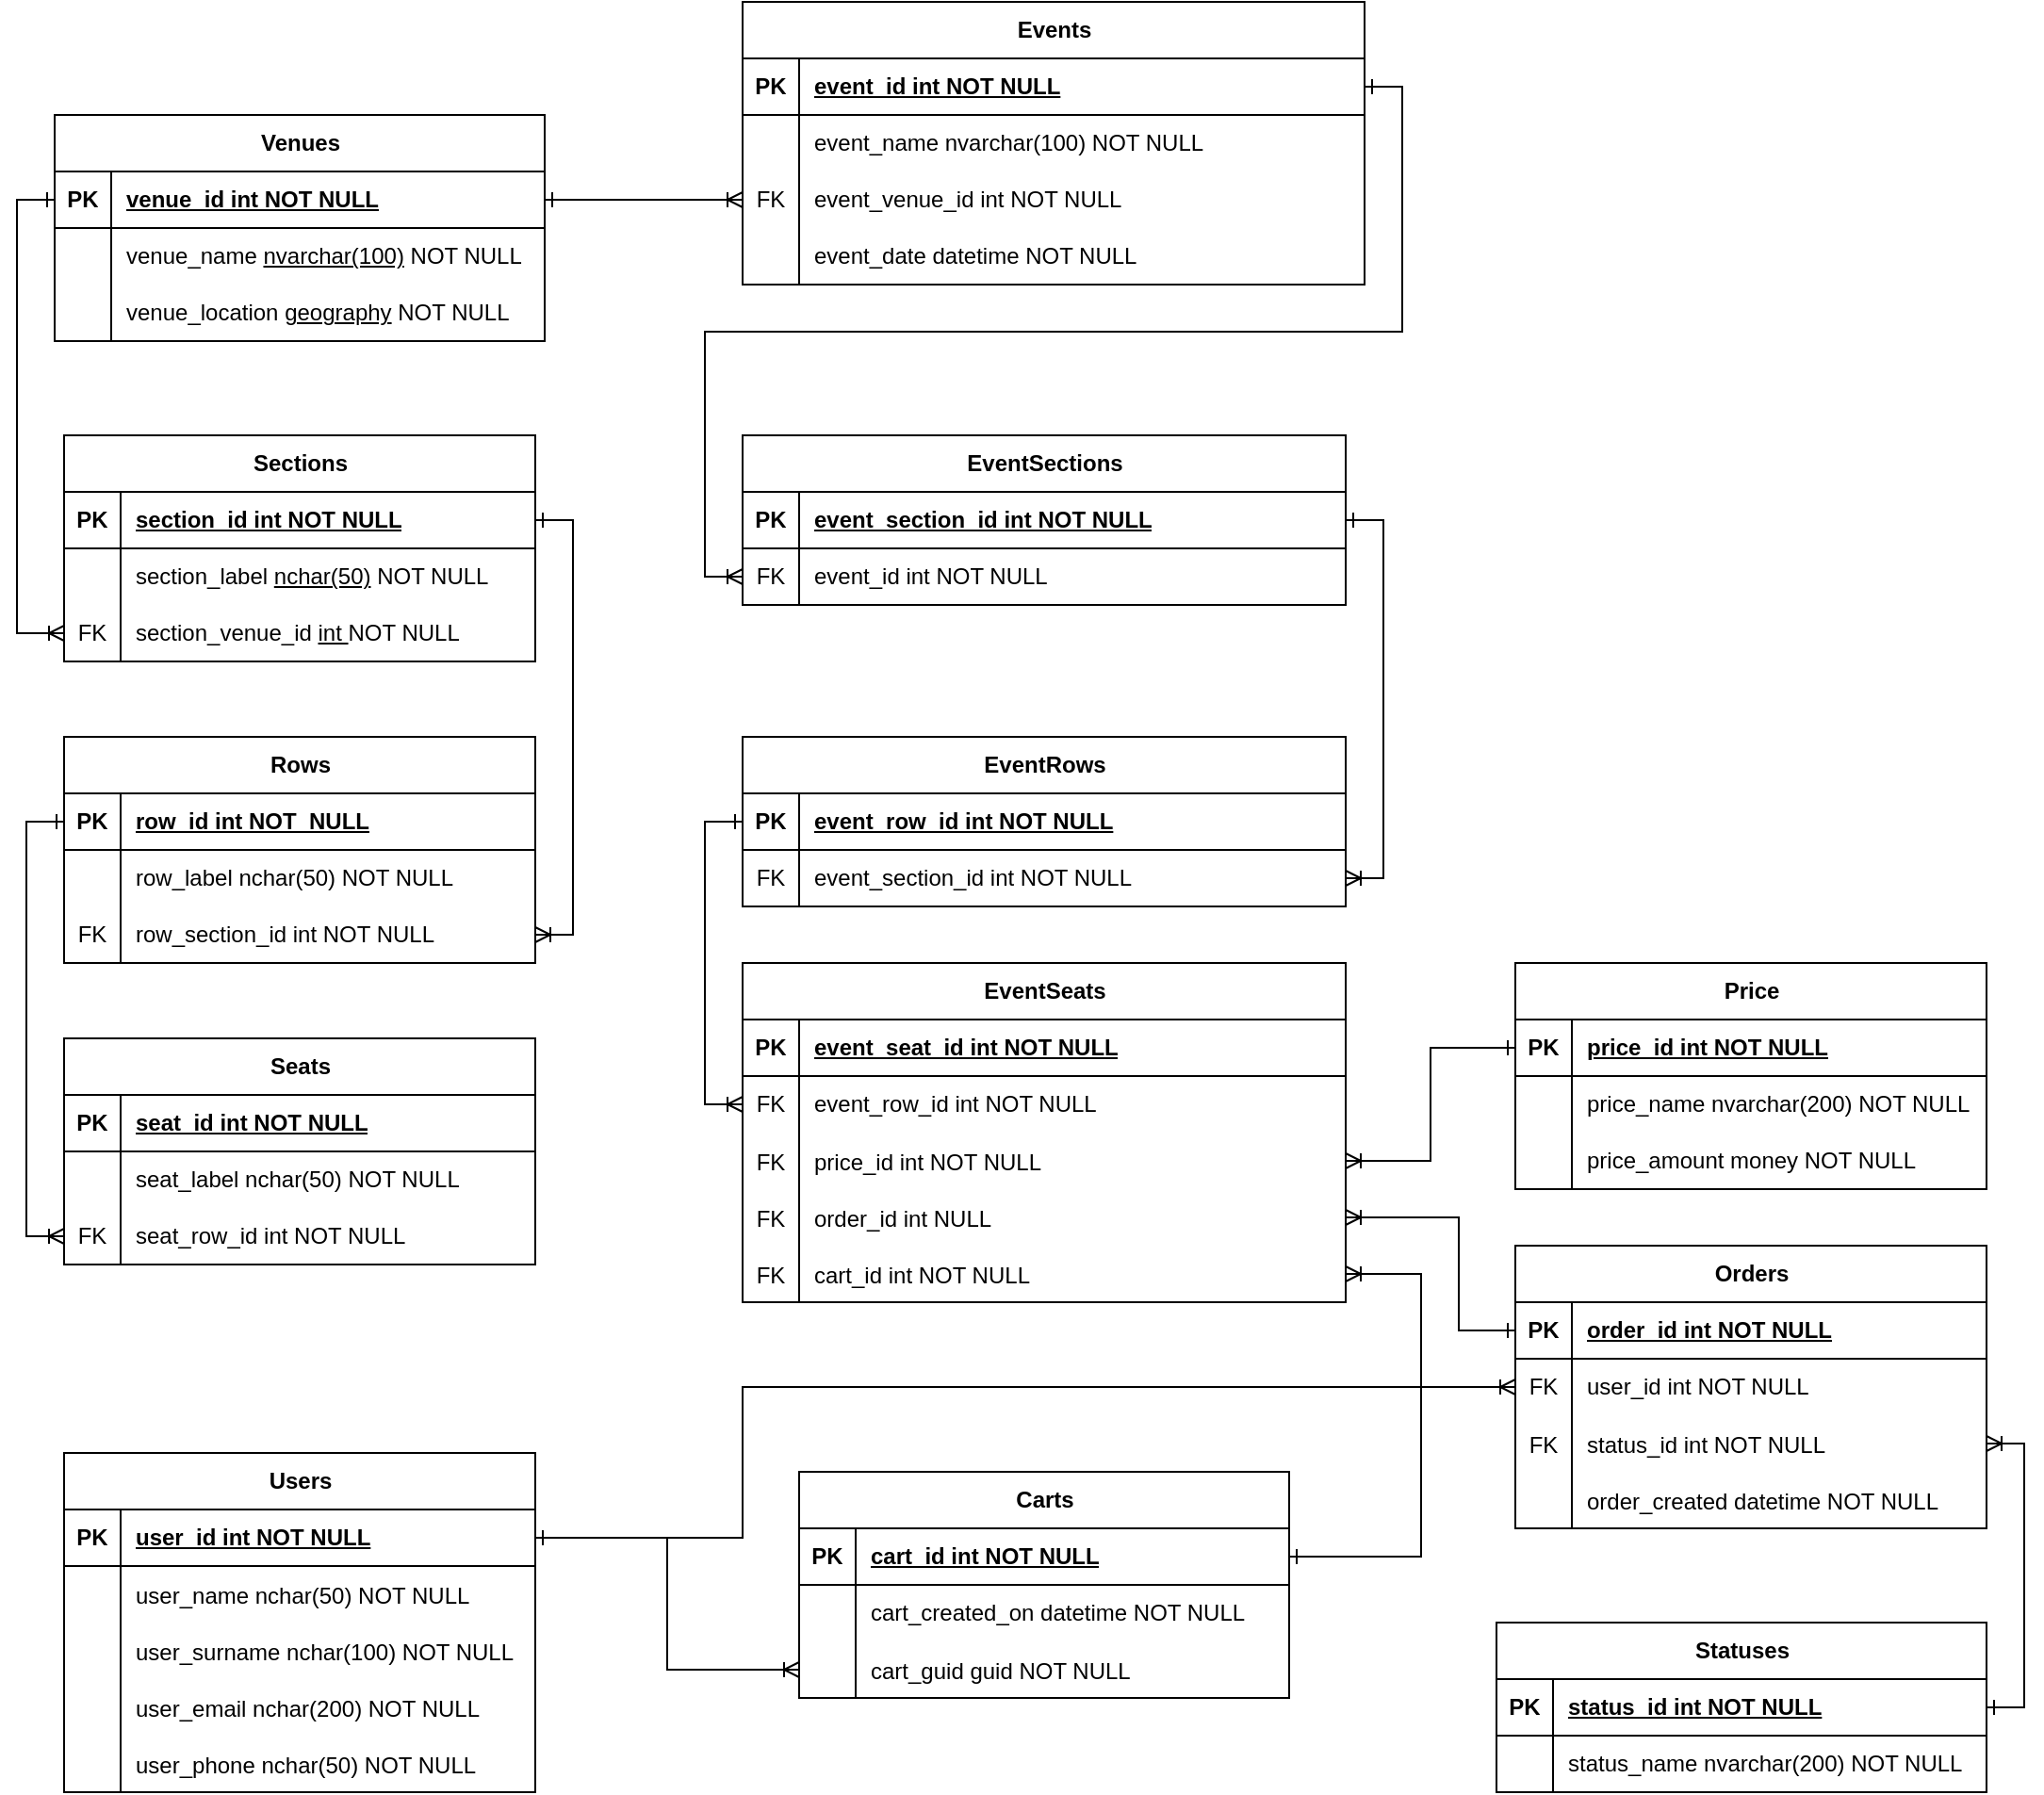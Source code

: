 <mxfile version="22.1.18" type="device">
  <diagram id="R2lEEEUBdFMjLlhIrx00" name="Page-1">
    <mxGraphModel dx="1426" dy="951" grid="1" gridSize="10" guides="1" tooltips="1" connect="1" arrows="1" fold="1" page="1" pageScale="1" pageWidth="850" pageHeight="1100" math="0" shadow="0" extFonts="Permanent Marker^https://fonts.googleapis.com/css?family=Permanent+Marker">
      <root>
        <mxCell id="0" />
        <mxCell id="1" parent="0" />
        <mxCell id="5XRBdignGdbkvOaYxB2h-25" value="Venues" style="shape=table;startSize=30;container=1;collapsible=1;childLayout=tableLayout;fixedRows=1;rowLines=0;fontStyle=1;align=center;resizeLast=1;html=1;" parent="1" vertex="1">
          <mxGeometry x="75" y="70" width="260" height="120" as="geometry" />
        </mxCell>
        <mxCell id="5XRBdignGdbkvOaYxB2h-26" value="" style="shape=tableRow;horizontal=0;startSize=0;swimlaneHead=0;swimlaneBody=0;fillColor=none;collapsible=0;dropTarget=0;points=[[0,0.5],[1,0.5]];portConstraint=eastwest;top=0;left=0;right=0;bottom=1;" parent="5XRBdignGdbkvOaYxB2h-25" vertex="1">
          <mxGeometry y="30" width="260" height="30" as="geometry" />
        </mxCell>
        <mxCell id="5XRBdignGdbkvOaYxB2h-27" value="PK" style="shape=partialRectangle;connectable=0;fillColor=none;top=0;left=0;bottom=0;right=0;fontStyle=1;overflow=hidden;whiteSpace=wrap;html=1;" parent="5XRBdignGdbkvOaYxB2h-26" vertex="1">
          <mxGeometry width="30" height="30" as="geometry">
            <mxRectangle width="30" height="30" as="alternateBounds" />
          </mxGeometry>
        </mxCell>
        <mxCell id="5XRBdignGdbkvOaYxB2h-28" value="venue_id int NOT NULL" style="shape=partialRectangle;connectable=0;fillColor=none;top=0;left=0;bottom=0;right=0;align=left;spacingLeft=6;fontStyle=5;overflow=hidden;whiteSpace=wrap;html=1;" parent="5XRBdignGdbkvOaYxB2h-26" vertex="1">
          <mxGeometry x="30" width="230" height="30" as="geometry">
            <mxRectangle width="230" height="30" as="alternateBounds" />
          </mxGeometry>
        </mxCell>
        <mxCell id="5XRBdignGdbkvOaYxB2h-29" value="" style="shape=tableRow;horizontal=0;startSize=0;swimlaneHead=0;swimlaneBody=0;fillColor=none;collapsible=0;dropTarget=0;points=[[0,0.5],[1,0.5]];portConstraint=eastwest;top=0;left=0;right=0;bottom=0;" parent="5XRBdignGdbkvOaYxB2h-25" vertex="1">
          <mxGeometry y="60" width="260" height="30" as="geometry" />
        </mxCell>
        <mxCell id="5XRBdignGdbkvOaYxB2h-30" value="" style="shape=partialRectangle;connectable=0;fillColor=none;top=0;left=0;bottom=0;right=0;editable=1;overflow=hidden;whiteSpace=wrap;html=1;" parent="5XRBdignGdbkvOaYxB2h-29" vertex="1">
          <mxGeometry width="30" height="30" as="geometry">
            <mxRectangle width="30" height="30" as="alternateBounds" />
          </mxGeometry>
        </mxCell>
        <mxCell id="5XRBdignGdbkvOaYxB2h-31" value="venue_name &lt;u&gt;nvarchar(100)&lt;/u&gt; NOT NULL" style="shape=partialRectangle;connectable=0;fillColor=none;top=0;left=0;bottom=0;right=0;align=left;spacingLeft=6;overflow=hidden;whiteSpace=wrap;html=1;" parent="5XRBdignGdbkvOaYxB2h-29" vertex="1">
          <mxGeometry x="30" width="230" height="30" as="geometry">
            <mxRectangle width="230" height="30" as="alternateBounds" />
          </mxGeometry>
        </mxCell>
        <mxCell id="5XRBdignGdbkvOaYxB2h-32" value="" style="shape=tableRow;horizontal=0;startSize=0;swimlaneHead=0;swimlaneBody=0;fillColor=none;collapsible=0;dropTarget=0;points=[[0,0.5],[1,0.5]];portConstraint=eastwest;top=0;left=0;right=0;bottom=0;" parent="5XRBdignGdbkvOaYxB2h-25" vertex="1">
          <mxGeometry y="90" width="260" height="30" as="geometry" />
        </mxCell>
        <mxCell id="5XRBdignGdbkvOaYxB2h-33" value="" style="shape=partialRectangle;connectable=0;fillColor=none;top=0;left=0;bottom=0;right=0;editable=1;overflow=hidden;whiteSpace=wrap;html=1;" parent="5XRBdignGdbkvOaYxB2h-32" vertex="1">
          <mxGeometry width="30" height="30" as="geometry">
            <mxRectangle width="30" height="30" as="alternateBounds" />
          </mxGeometry>
        </mxCell>
        <mxCell id="5XRBdignGdbkvOaYxB2h-34" value="venue_location &lt;u&gt;geography&lt;/u&gt; NOT NULL" style="shape=partialRectangle;connectable=0;fillColor=none;top=0;left=0;bottom=0;right=0;align=left;spacingLeft=6;overflow=hidden;whiteSpace=wrap;html=1;" parent="5XRBdignGdbkvOaYxB2h-32" vertex="1">
          <mxGeometry x="30" width="230" height="30" as="geometry">
            <mxRectangle width="230" height="30" as="alternateBounds" />
          </mxGeometry>
        </mxCell>
        <mxCell id="5XRBdignGdbkvOaYxB2h-38" value="Events" style="shape=table;startSize=30;container=1;collapsible=1;childLayout=tableLayout;fixedRows=1;rowLines=0;fontStyle=1;align=center;resizeLast=1;html=1;" parent="1" vertex="1">
          <mxGeometry x="440" y="10" width="330" height="150" as="geometry" />
        </mxCell>
        <mxCell id="5XRBdignGdbkvOaYxB2h-39" value="" style="shape=tableRow;horizontal=0;startSize=0;swimlaneHead=0;swimlaneBody=0;fillColor=none;collapsible=0;dropTarget=0;points=[[0,0.5],[1,0.5]];portConstraint=eastwest;top=0;left=0;right=0;bottom=1;" parent="5XRBdignGdbkvOaYxB2h-38" vertex="1">
          <mxGeometry y="30" width="330" height="30" as="geometry" />
        </mxCell>
        <mxCell id="5XRBdignGdbkvOaYxB2h-40" value="PK" style="shape=partialRectangle;connectable=0;fillColor=none;top=0;left=0;bottom=0;right=0;fontStyle=1;overflow=hidden;whiteSpace=wrap;html=1;" parent="5XRBdignGdbkvOaYxB2h-39" vertex="1">
          <mxGeometry width="30" height="30" as="geometry">
            <mxRectangle width="30" height="30" as="alternateBounds" />
          </mxGeometry>
        </mxCell>
        <mxCell id="5XRBdignGdbkvOaYxB2h-41" value="event_id int NOT NULL" style="shape=partialRectangle;connectable=0;fillColor=none;top=0;left=0;bottom=0;right=0;align=left;spacingLeft=6;fontStyle=5;overflow=hidden;whiteSpace=wrap;html=1;" parent="5XRBdignGdbkvOaYxB2h-39" vertex="1">
          <mxGeometry x="30" width="300" height="30" as="geometry">
            <mxRectangle width="300" height="30" as="alternateBounds" />
          </mxGeometry>
        </mxCell>
        <mxCell id="5XRBdignGdbkvOaYxB2h-42" value="" style="shape=tableRow;horizontal=0;startSize=0;swimlaneHead=0;swimlaneBody=0;fillColor=none;collapsible=0;dropTarget=0;points=[[0,0.5],[1,0.5]];portConstraint=eastwest;top=0;left=0;right=0;bottom=0;" parent="5XRBdignGdbkvOaYxB2h-38" vertex="1">
          <mxGeometry y="60" width="330" height="30" as="geometry" />
        </mxCell>
        <mxCell id="5XRBdignGdbkvOaYxB2h-43" value="" style="shape=partialRectangle;connectable=0;fillColor=none;top=0;left=0;bottom=0;right=0;editable=1;overflow=hidden;whiteSpace=wrap;html=1;" parent="5XRBdignGdbkvOaYxB2h-42" vertex="1">
          <mxGeometry width="30" height="30" as="geometry">
            <mxRectangle width="30" height="30" as="alternateBounds" />
          </mxGeometry>
        </mxCell>
        <mxCell id="5XRBdignGdbkvOaYxB2h-44" value="event_name nvarchar(100) NOT NULL" style="shape=partialRectangle;connectable=0;fillColor=none;top=0;left=0;bottom=0;right=0;align=left;spacingLeft=6;overflow=hidden;whiteSpace=wrap;html=1;" parent="5XRBdignGdbkvOaYxB2h-42" vertex="1">
          <mxGeometry x="30" width="300" height="30" as="geometry">
            <mxRectangle width="300" height="30" as="alternateBounds" />
          </mxGeometry>
        </mxCell>
        <mxCell id="5XRBdignGdbkvOaYxB2h-45" value="" style="shape=tableRow;horizontal=0;startSize=0;swimlaneHead=0;swimlaneBody=0;fillColor=none;collapsible=0;dropTarget=0;points=[[0,0.5],[1,0.5]];portConstraint=eastwest;top=0;left=0;right=0;bottom=0;" parent="5XRBdignGdbkvOaYxB2h-38" vertex="1">
          <mxGeometry y="90" width="330" height="30" as="geometry" />
        </mxCell>
        <mxCell id="5XRBdignGdbkvOaYxB2h-46" value="FK" style="shape=partialRectangle;connectable=0;fillColor=none;top=0;left=0;bottom=0;right=0;editable=1;overflow=hidden;whiteSpace=wrap;html=1;" parent="5XRBdignGdbkvOaYxB2h-45" vertex="1">
          <mxGeometry width="30" height="30" as="geometry">
            <mxRectangle width="30" height="30" as="alternateBounds" />
          </mxGeometry>
        </mxCell>
        <mxCell id="5XRBdignGdbkvOaYxB2h-47" value="event_venue_id int NOT NULL" style="shape=partialRectangle;connectable=0;fillColor=none;top=0;left=0;bottom=0;right=0;align=left;spacingLeft=6;overflow=hidden;whiteSpace=wrap;html=1;" parent="5XRBdignGdbkvOaYxB2h-45" vertex="1">
          <mxGeometry x="30" width="300" height="30" as="geometry">
            <mxRectangle width="300" height="30" as="alternateBounds" />
          </mxGeometry>
        </mxCell>
        <mxCell id="5XRBdignGdbkvOaYxB2h-48" value="" style="shape=tableRow;horizontal=0;startSize=0;swimlaneHead=0;swimlaneBody=0;fillColor=none;collapsible=0;dropTarget=0;points=[[0,0.5],[1,0.5]];portConstraint=eastwest;top=0;left=0;right=0;bottom=0;" parent="5XRBdignGdbkvOaYxB2h-38" vertex="1">
          <mxGeometry y="120" width="330" height="30" as="geometry" />
        </mxCell>
        <mxCell id="5XRBdignGdbkvOaYxB2h-49" value="" style="shape=partialRectangle;connectable=0;fillColor=none;top=0;left=0;bottom=0;right=0;editable=1;overflow=hidden;whiteSpace=wrap;html=1;" parent="5XRBdignGdbkvOaYxB2h-48" vertex="1">
          <mxGeometry width="30" height="30" as="geometry">
            <mxRectangle width="30" height="30" as="alternateBounds" />
          </mxGeometry>
        </mxCell>
        <mxCell id="5XRBdignGdbkvOaYxB2h-50" value="event_date datetime NOT NULL" style="shape=partialRectangle;connectable=0;fillColor=none;top=0;left=0;bottom=0;right=0;align=left;spacingLeft=6;overflow=hidden;whiteSpace=wrap;html=1;" parent="5XRBdignGdbkvOaYxB2h-48" vertex="1">
          <mxGeometry x="30" width="300" height="30" as="geometry">
            <mxRectangle width="300" height="30" as="alternateBounds" />
          </mxGeometry>
        </mxCell>
        <mxCell id="5XRBdignGdbkvOaYxB2h-51" style="edgeStyle=orthogonalEdgeStyle;rounded=0;orthogonalLoop=1;jettySize=auto;html=1;exitX=0;exitY=0.5;exitDx=0;exitDy=0;endArrow=ERone;endFill=0;startArrow=ERoneToMany;startFill=0;" parent="1" source="5XRBdignGdbkvOaYxB2h-45" target="5XRBdignGdbkvOaYxB2h-26" edge="1">
          <mxGeometry relative="1" as="geometry" />
        </mxCell>
        <mxCell id="5XRBdignGdbkvOaYxB2h-52" value="Sections" style="shape=table;startSize=30;container=1;collapsible=1;childLayout=tableLayout;fixedRows=1;rowLines=0;fontStyle=1;align=center;resizeLast=1;html=1;" parent="1" vertex="1">
          <mxGeometry x="80" y="240" width="250" height="120" as="geometry" />
        </mxCell>
        <mxCell id="5XRBdignGdbkvOaYxB2h-53" value="" style="shape=tableRow;horizontal=0;startSize=0;swimlaneHead=0;swimlaneBody=0;fillColor=none;collapsible=0;dropTarget=0;points=[[0,0.5],[1,0.5]];portConstraint=eastwest;top=0;left=0;right=0;bottom=1;" parent="5XRBdignGdbkvOaYxB2h-52" vertex="1">
          <mxGeometry y="30" width="250" height="30" as="geometry" />
        </mxCell>
        <mxCell id="5XRBdignGdbkvOaYxB2h-54" value="PK" style="shape=partialRectangle;connectable=0;fillColor=none;top=0;left=0;bottom=0;right=0;fontStyle=1;overflow=hidden;whiteSpace=wrap;html=1;" parent="5XRBdignGdbkvOaYxB2h-53" vertex="1">
          <mxGeometry width="30" height="30" as="geometry">
            <mxRectangle width="30" height="30" as="alternateBounds" />
          </mxGeometry>
        </mxCell>
        <mxCell id="5XRBdignGdbkvOaYxB2h-55" value="section_id int NOT NULL" style="shape=partialRectangle;connectable=0;fillColor=none;top=0;left=0;bottom=0;right=0;align=left;spacingLeft=6;fontStyle=5;overflow=hidden;whiteSpace=wrap;html=1;" parent="5XRBdignGdbkvOaYxB2h-53" vertex="1">
          <mxGeometry x="30" width="220" height="30" as="geometry">
            <mxRectangle width="220" height="30" as="alternateBounds" />
          </mxGeometry>
        </mxCell>
        <mxCell id="5XRBdignGdbkvOaYxB2h-56" value="" style="shape=tableRow;horizontal=0;startSize=0;swimlaneHead=0;swimlaneBody=0;fillColor=none;collapsible=0;dropTarget=0;points=[[0,0.5],[1,0.5]];portConstraint=eastwest;top=0;left=0;right=0;bottom=0;" parent="5XRBdignGdbkvOaYxB2h-52" vertex="1">
          <mxGeometry y="60" width="250" height="30" as="geometry" />
        </mxCell>
        <mxCell id="5XRBdignGdbkvOaYxB2h-57" value="" style="shape=partialRectangle;connectable=0;fillColor=none;top=0;left=0;bottom=0;right=0;editable=1;overflow=hidden;whiteSpace=wrap;html=1;" parent="5XRBdignGdbkvOaYxB2h-56" vertex="1">
          <mxGeometry width="30" height="30" as="geometry">
            <mxRectangle width="30" height="30" as="alternateBounds" />
          </mxGeometry>
        </mxCell>
        <mxCell id="5XRBdignGdbkvOaYxB2h-58" value="section_label&amp;nbsp;&lt;u&gt;nchar(50)&lt;/u&gt; NOT NULL" style="shape=partialRectangle;connectable=0;fillColor=none;top=0;left=0;bottom=0;right=0;align=left;spacingLeft=6;overflow=hidden;whiteSpace=wrap;html=1;" parent="5XRBdignGdbkvOaYxB2h-56" vertex="1">
          <mxGeometry x="30" width="220" height="30" as="geometry">
            <mxRectangle width="220" height="30" as="alternateBounds" />
          </mxGeometry>
        </mxCell>
        <mxCell id="5XRBdignGdbkvOaYxB2h-59" value="" style="shape=tableRow;horizontal=0;startSize=0;swimlaneHead=0;swimlaneBody=0;fillColor=none;collapsible=0;dropTarget=0;points=[[0,0.5],[1,0.5]];portConstraint=eastwest;top=0;left=0;right=0;bottom=0;" parent="5XRBdignGdbkvOaYxB2h-52" vertex="1">
          <mxGeometry y="90" width="250" height="30" as="geometry" />
        </mxCell>
        <mxCell id="5XRBdignGdbkvOaYxB2h-60" value="FK" style="shape=partialRectangle;connectable=0;fillColor=none;top=0;left=0;bottom=0;right=0;editable=1;overflow=hidden;whiteSpace=wrap;html=1;" parent="5XRBdignGdbkvOaYxB2h-59" vertex="1">
          <mxGeometry width="30" height="30" as="geometry">
            <mxRectangle width="30" height="30" as="alternateBounds" />
          </mxGeometry>
        </mxCell>
        <mxCell id="5XRBdignGdbkvOaYxB2h-61" value="section_venue_id &lt;u&gt;int &lt;/u&gt;NOT NULL" style="shape=partialRectangle;connectable=0;fillColor=none;top=0;left=0;bottom=0;right=0;align=left;spacingLeft=6;overflow=hidden;whiteSpace=wrap;html=1;" parent="5XRBdignGdbkvOaYxB2h-59" vertex="1">
          <mxGeometry x="30" width="220" height="30" as="geometry">
            <mxRectangle width="220" height="30" as="alternateBounds" />
          </mxGeometry>
        </mxCell>
        <mxCell id="5XRBdignGdbkvOaYxB2h-65" value="Rows" style="shape=table;startSize=30;container=1;collapsible=1;childLayout=tableLayout;fixedRows=1;rowLines=0;fontStyle=1;align=center;resizeLast=1;html=1;" parent="1" vertex="1">
          <mxGeometry x="80" y="400" width="250" height="120" as="geometry" />
        </mxCell>
        <mxCell id="5XRBdignGdbkvOaYxB2h-66" value="" style="shape=tableRow;horizontal=0;startSize=0;swimlaneHead=0;swimlaneBody=0;fillColor=none;collapsible=0;dropTarget=0;points=[[0,0.5],[1,0.5]];portConstraint=eastwest;top=0;left=0;right=0;bottom=1;" parent="5XRBdignGdbkvOaYxB2h-65" vertex="1">
          <mxGeometry y="30" width="250" height="30" as="geometry" />
        </mxCell>
        <mxCell id="5XRBdignGdbkvOaYxB2h-67" value="PK" style="shape=partialRectangle;connectable=0;fillColor=none;top=0;left=0;bottom=0;right=0;fontStyle=1;overflow=hidden;whiteSpace=wrap;html=1;" parent="5XRBdignGdbkvOaYxB2h-66" vertex="1">
          <mxGeometry width="30" height="30" as="geometry">
            <mxRectangle width="30" height="30" as="alternateBounds" />
          </mxGeometry>
        </mxCell>
        <mxCell id="5XRBdignGdbkvOaYxB2h-68" value="row_id int NOT&amp;nbsp; NULL" style="shape=partialRectangle;connectable=0;fillColor=none;top=0;left=0;bottom=0;right=0;align=left;spacingLeft=6;fontStyle=5;overflow=hidden;whiteSpace=wrap;html=1;" parent="5XRBdignGdbkvOaYxB2h-66" vertex="1">
          <mxGeometry x="30" width="220" height="30" as="geometry">
            <mxRectangle width="220" height="30" as="alternateBounds" />
          </mxGeometry>
        </mxCell>
        <mxCell id="5XRBdignGdbkvOaYxB2h-69" value="" style="shape=tableRow;horizontal=0;startSize=0;swimlaneHead=0;swimlaneBody=0;fillColor=none;collapsible=0;dropTarget=0;points=[[0,0.5],[1,0.5]];portConstraint=eastwest;top=0;left=0;right=0;bottom=0;" parent="5XRBdignGdbkvOaYxB2h-65" vertex="1">
          <mxGeometry y="60" width="250" height="30" as="geometry" />
        </mxCell>
        <mxCell id="5XRBdignGdbkvOaYxB2h-70" value="" style="shape=partialRectangle;connectable=0;fillColor=none;top=0;left=0;bottom=0;right=0;editable=1;overflow=hidden;whiteSpace=wrap;html=1;" parent="5XRBdignGdbkvOaYxB2h-69" vertex="1">
          <mxGeometry width="30" height="30" as="geometry">
            <mxRectangle width="30" height="30" as="alternateBounds" />
          </mxGeometry>
        </mxCell>
        <mxCell id="5XRBdignGdbkvOaYxB2h-71" value="row_label nchar(50) NOT NULL" style="shape=partialRectangle;connectable=0;fillColor=none;top=0;left=0;bottom=0;right=0;align=left;spacingLeft=6;overflow=hidden;whiteSpace=wrap;html=1;" parent="5XRBdignGdbkvOaYxB2h-69" vertex="1">
          <mxGeometry x="30" width="220" height="30" as="geometry">
            <mxRectangle width="220" height="30" as="alternateBounds" />
          </mxGeometry>
        </mxCell>
        <mxCell id="5XRBdignGdbkvOaYxB2h-72" value="" style="shape=tableRow;horizontal=0;startSize=0;swimlaneHead=0;swimlaneBody=0;fillColor=none;collapsible=0;dropTarget=0;points=[[0,0.5],[1,0.5]];portConstraint=eastwest;top=0;left=0;right=0;bottom=0;" parent="5XRBdignGdbkvOaYxB2h-65" vertex="1">
          <mxGeometry y="90" width="250" height="30" as="geometry" />
        </mxCell>
        <mxCell id="5XRBdignGdbkvOaYxB2h-73" value="FK" style="shape=partialRectangle;connectable=0;fillColor=none;top=0;left=0;bottom=0;right=0;editable=1;overflow=hidden;whiteSpace=wrap;html=1;" parent="5XRBdignGdbkvOaYxB2h-72" vertex="1">
          <mxGeometry width="30" height="30" as="geometry">
            <mxRectangle width="30" height="30" as="alternateBounds" />
          </mxGeometry>
        </mxCell>
        <mxCell id="5XRBdignGdbkvOaYxB2h-74" value="row_section_id int NOT NULL" style="shape=partialRectangle;connectable=0;fillColor=none;top=0;left=0;bottom=0;right=0;align=left;spacingLeft=6;overflow=hidden;whiteSpace=wrap;html=1;" parent="5XRBdignGdbkvOaYxB2h-72" vertex="1">
          <mxGeometry x="30" width="220" height="30" as="geometry">
            <mxRectangle width="220" height="30" as="alternateBounds" />
          </mxGeometry>
        </mxCell>
        <mxCell id="5XRBdignGdbkvOaYxB2h-78" value="Seats" style="shape=table;startSize=30;container=1;collapsible=1;childLayout=tableLayout;fixedRows=1;rowLines=0;fontStyle=1;align=center;resizeLast=1;html=1;" parent="1" vertex="1">
          <mxGeometry x="80" y="560" width="250" height="120" as="geometry" />
        </mxCell>
        <mxCell id="5XRBdignGdbkvOaYxB2h-79" value="" style="shape=tableRow;horizontal=0;startSize=0;swimlaneHead=0;swimlaneBody=0;fillColor=none;collapsible=0;dropTarget=0;points=[[0,0.5],[1,0.5]];portConstraint=eastwest;top=0;left=0;right=0;bottom=1;" parent="5XRBdignGdbkvOaYxB2h-78" vertex="1">
          <mxGeometry y="30" width="250" height="30" as="geometry" />
        </mxCell>
        <mxCell id="5XRBdignGdbkvOaYxB2h-80" value="PK" style="shape=partialRectangle;connectable=0;fillColor=none;top=0;left=0;bottom=0;right=0;fontStyle=1;overflow=hidden;whiteSpace=wrap;html=1;" parent="5XRBdignGdbkvOaYxB2h-79" vertex="1">
          <mxGeometry width="30" height="30" as="geometry">
            <mxRectangle width="30" height="30" as="alternateBounds" />
          </mxGeometry>
        </mxCell>
        <mxCell id="5XRBdignGdbkvOaYxB2h-81" value="seat_id int NOT NULL" style="shape=partialRectangle;connectable=0;fillColor=none;top=0;left=0;bottom=0;right=0;align=left;spacingLeft=6;fontStyle=5;overflow=hidden;whiteSpace=wrap;html=1;" parent="5XRBdignGdbkvOaYxB2h-79" vertex="1">
          <mxGeometry x="30" width="220" height="30" as="geometry">
            <mxRectangle width="220" height="30" as="alternateBounds" />
          </mxGeometry>
        </mxCell>
        <mxCell id="5XRBdignGdbkvOaYxB2h-82" value="" style="shape=tableRow;horizontal=0;startSize=0;swimlaneHead=0;swimlaneBody=0;fillColor=none;collapsible=0;dropTarget=0;points=[[0,0.5],[1,0.5]];portConstraint=eastwest;top=0;left=0;right=0;bottom=0;" parent="5XRBdignGdbkvOaYxB2h-78" vertex="1">
          <mxGeometry y="60" width="250" height="30" as="geometry" />
        </mxCell>
        <mxCell id="5XRBdignGdbkvOaYxB2h-83" value="" style="shape=partialRectangle;connectable=0;fillColor=none;top=0;left=0;bottom=0;right=0;editable=1;overflow=hidden;whiteSpace=wrap;html=1;" parent="5XRBdignGdbkvOaYxB2h-82" vertex="1">
          <mxGeometry width="30" height="30" as="geometry">
            <mxRectangle width="30" height="30" as="alternateBounds" />
          </mxGeometry>
        </mxCell>
        <mxCell id="5XRBdignGdbkvOaYxB2h-84" value="seat_label nchar(50) NOT NULL" style="shape=partialRectangle;connectable=0;fillColor=none;top=0;left=0;bottom=0;right=0;align=left;spacingLeft=6;overflow=hidden;whiteSpace=wrap;html=1;" parent="5XRBdignGdbkvOaYxB2h-82" vertex="1">
          <mxGeometry x="30" width="220" height="30" as="geometry">
            <mxRectangle width="220" height="30" as="alternateBounds" />
          </mxGeometry>
        </mxCell>
        <mxCell id="5XRBdignGdbkvOaYxB2h-85" value="" style="shape=tableRow;horizontal=0;startSize=0;swimlaneHead=0;swimlaneBody=0;fillColor=none;collapsible=0;dropTarget=0;points=[[0,0.5],[1,0.5]];portConstraint=eastwest;top=0;left=0;right=0;bottom=0;" parent="5XRBdignGdbkvOaYxB2h-78" vertex="1">
          <mxGeometry y="90" width="250" height="30" as="geometry" />
        </mxCell>
        <mxCell id="5XRBdignGdbkvOaYxB2h-86" value="FK" style="shape=partialRectangle;connectable=0;fillColor=none;top=0;left=0;bottom=0;right=0;editable=1;overflow=hidden;whiteSpace=wrap;html=1;" parent="5XRBdignGdbkvOaYxB2h-85" vertex="1">
          <mxGeometry width="30" height="30" as="geometry">
            <mxRectangle width="30" height="30" as="alternateBounds" />
          </mxGeometry>
        </mxCell>
        <mxCell id="5XRBdignGdbkvOaYxB2h-87" value="seat_row_id int NOT NULL" style="shape=partialRectangle;connectable=0;fillColor=none;top=0;left=0;bottom=0;right=0;align=left;spacingLeft=6;overflow=hidden;whiteSpace=wrap;html=1;" parent="5XRBdignGdbkvOaYxB2h-85" vertex="1">
          <mxGeometry x="30" width="220" height="30" as="geometry">
            <mxRectangle width="220" height="30" as="alternateBounds" />
          </mxGeometry>
        </mxCell>
        <mxCell id="5XRBdignGdbkvOaYxB2h-93" style="edgeStyle=orthogonalEdgeStyle;rounded=0;orthogonalLoop=1;jettySize=auto;html=1;entryX=0;entryY=0.5;entryDx=0;entryDy=0;endArrow=ERone;endFill=0;startArrow=ERoneToMany;startFill=0;" parent="1" source="5XRBdignGdbkvOaYxB2h-85" target="5XRBdignGdbkvOaYxB2h-66" edge="1">
          <mxGeometry relative="1" as="geometry" />
        </mxCell>
        <mxCell id="5XRBdignGdbkvOaYxB2h-94" style="edgeStyle=orthogonalEdgeStyle;rounded=0;orthogonalLoop=1;jettySize=auto;html=1;exitX=1;exitY=0.5;exitDx=0;exitDy=0;entryX=1;entryY=0.5;entryDx=0;entryDy=0;endArrow=ERone;endFill=0;startArrow=ERoneToMany;startFill=0;" parent="1" source="5XRBdignGdbkvOaYxB2h-72" target="5XRBdignGdbkvOaYxB2h-53" edge="1">
          <mxGeometry relative="1" as="geometry" />
        </mxCell>
        <mxCell id="5XRBdignGdbkvOaYxB2h-95" style="edgeStyle=orthogonalEdgeStyle;rounded=0;orthogonalLoop=1;jettySize=auto;html=1;exitX=0;exitY=0.5;exitDx=0;exitDy=0;entryX=0;entryY=0.5;entryDx=0;entryDy=0;endArrow=ERone;endFill=0;startArrow=ERoneToMany;startFill=0;" parent="1" source="5XRBdignGdbkvOaYxB2h-59" target="5XRBdignGdbkvOaYxB2h-26" edge="1">
          <mxGeometry relative="1" as="geometry" />
        </mxCell>
        <mxCell id="5XRBdignGdbkvOaYxB2h-96" value="EventSections" style="shape=table;startSize=30;container=1;collapsible=1;childLayout=tableLayout;fixedRows=1;rowLines=0;fontStyle=1;align=center;resizeLast=1;html=1;" parent="1" vertex="1">
          <mxGeometry x="440" y="240" width="320" height="90" as="geometry">
            <mxRectangle x="450" y="290" width="120" height="30" as="alternateBounds" />
          </mxGeometry>
        </mxCell>
        <mxCell id="5XRBdignGdbkvOaYxB2h-97" value="" style="shape=tableRow;horizontal=0;startSize=0;swimlaneHead=0;swimlaneBody=0;fillColor=none;collapsible=0;dropTarget=0;points=[[0,0.5],[1,0.5]];portConstraint=eastwest;top=0;left=0;right=0;bottom=1;" parent="5XRBdignGdbkvOaYxB2h-96" vertex="1">
          <mxGeometry y="30" width="320" height="30" as="geometry" />
        </mxCell>
        <mxCell id="5XRBdignGdbkvOaYxB2h-98" value="PK" style="shape=partialRectangle;connectable=0;fillColor=none;top=0;left=0;bottom=0;right=0;fontStyle=1;overflow=hidden;whiteSpace=wrap;html=1;" parent="5XRBdignGdbkvOaYxB2h-97" vertex="1">
          <mxGeometry width="30" height="30" as="geometry">
            <mxRectangle width="30" height="30" as="alternateBounds" />
          </mxGeometry>
        </mxCell>
        <mxCell id="5XRBdignGdbkvOaYxB2h-99" value="event_section_id int NOT NULL" style="shape=partialRectangle;connectable=0;fillColor=none;top=0;left=0;bottom=0;right=0;align=left;spacingLeft=6;fontStyle=5;overflow=hidden;whiteSpace=wrap;html=1;" parent="5XRBdignGdbkvOaYxB2h-97" vertex="1">
          <mxGeometry x="30" width="290" height="30" as="geometry">
            <mxRectangle width="290" height="30" as="alternateBounds" />
          </mxGeometry>
        </mxCell>
        <mxCell id="5XRBdignGdbkvOaYxB2h-100" value="" style="shape=tableRow;horizontal=0;startSize=0;swimlaneHead=0;swimlaneBody=0;fillColor=none;collapsible=0;dropTarget=0;points=[[0,0.5],[1,0.5]];portConstraint=eastwest;top=0;left=0;right=0;bottom=0;" parent="5XRBdignGdbkvOaYxB2h-96" vertex="1">
          <mxGeometry y="60" width="320" height="30" as="geometry" />
        </mxCell>
        <mxCell id="5XRBdignGdbkvOaYxB2h-101" value="FK" style="shape=partialRectangle;connectable=0;fillColor=none;top=0;left=0;bottom=0;right=0;editable=1;overflow=hidden;whiteSpace=wrap;html=1;" parent="5XRBdignGdbkvOaYxB2h-100" vertex="1">
          <mxGeometry width="30" height="30" as="geometry">
            <mxRectangle width="30" height="30" as="alternateBounds" />
          </mxGeometry>
        </mxCell>
        <mxCell id="5XRBdignGdbkvOaYxB2h-102" value="event_id int NOT NULL" style="shape=partialRectangle;connectable=0;fillColor=none;top=0;left=0;bottom=0;right=0;align=left;spacingLeft=6;overflow=hidden;whiteSpace=wrap;html=1;" parent="5XRBdignGdbkvOaYxB2h-100" vertex="1">
          <mxGeometry x="30" width="290" height="30" as="geometry">
            <mxRectangle width="290" height="30" as="alternateBounds" />
          </mxGeometry>
        </mxCell>
        <mxCell id="5XRBdignGdbkvOaYxB2h-109" value="EventRows" style="shape=table;startSize=30;container=1;collapsible=1;childLayout=tableLayout;fixedRows=1;rowLines=0;fontStyle=1;align=center;resizeLast=1;html=1;" parent="1" vertex="1">
          <mxGeometry x="440" y="400" width="320" height="90" as="geometry" />
        </mxCell>
        <mxCell id="5XRBdignGdbkvOaYxB2h-110" value="" style="shape=tableRow;horizontal=0;startSize=0;swimlaneHead=0;swimlaneBody=0;fillColor=none;collapsible=0;dropTarget=0;points=[[0,0.5],[1,0.5]];portConstraint=eastwest;top=0;left=0;right=0;bottom=1;" parent="5XRBdignGdbkvOaYxB2h-109" vertex="1">
          <mxGeometry y="30" width="320" height="30" as="geometry" />
        </mxCell>
        <mxCell id="5XRBdignGdbkvOaYxB2h-111" value="PK" style="shape=partialRectangle;connectable=0;fillColor=none;top=0;left=0;bottom=0;right=0;fontStyle=1;overflow=hidden;whiteSpace=wrap;html=1;" parent="5XRBdignGdbkvOaYxB2h-110" vertex="1">
          <mxGeometry width="30" height="30" as="geometry">
            <mxRectangle width="30" height="30" as="alternateBounds" />
          </mxGeometry>
        </mxCell>
        <mxCell id="5XRBdignGdbkvOaYxB2h-112" value="event_row_id int NOT NULL" style="shape=partialRectangle;connectable=0;fillColor=none;top=0;left=0;bottom=0;right=0;align=left;spacingLeft=6;fontStyle=5;overflow=hidden;whiteSpace=wrap;html=1;" parent="5XRBdignGdbkvOaYxB2h-110" vertex="1">
          <mxGeometry x="30" width="290" height="30" as="geometry">
            <mxRectangle width="290" height="30" as="alternateBounds" />
          </mxGeometry>
        </mxCell>
        <mxCell id="5XRBdignGdbkvOaYxB2h-113" value="" style="shape=tableRow;horizontal=0;startSize=0;swimlaneHead=0;swimlaneBody=0;fillColor=none;collapsible=0;dropTarget=0;points=[[0,0.5],[1,0.5]];portConstraint=eastwest;top=0;left=0;right=0;bottom=0;" parent="5XRBdignGdbkvOaYxB2h-109" vertex="1">
          <mxGeometry y="60" width="320" height="30" as="geometry" />
        </mxCell>
        <mxCell id="5XRBdignGdbkvOaYxB2h-114" value="FK" style="shape=partialRectangle;connectable=0;fillColor=none;top=0;left=0;bottom=0;right=0;editable=1;overflow=hidden;whiteSpace=wrap;html=1;" parent="5XRBdignGdbkvOaYxB2h-113" vertex="1">
          <mxGeometry width="30" height="30" as="geometry">
            <mxRectangle width="30" height="30" as="alternateBounds" />
          </mxGeometry>
        </mxCell>
        <mxCell id="5XRBdignGdbkvOaYxB2h-115" value="event_section_id int NOT NULL" style="shape=partialRectangle;connectable=0;fillColor=none;top=0;left=0;bottom=0;right=0;align=left;spacingLeft=6;overflow=hidden;whiteSpace=wrap;html=1;" parent="5XRBdignGdbkvOaYxB2h-113" vertex="1">
          <mxGeometry x="30" width="290" height="30" as="geometry">
            <mxRectangle width="290" height="30" as="alternateBounds" />
          </mxGeometry>
        </mxCell>
        <mxCell id="5XRBdignGdbkvOaYxB2h-122" value="EventSeats" style="shape=table;startSize=30;container=1;collapsible=1;childLayout=tableLayout;fixedRows=1;rowLines=0;fontStyle=1;align=center;resizeLast=1;html=1;" parent="1" vertex="1">
          <mxGeometry x="440" y="520" width="320" height="180" as="geometry" />
        </mxCell>
        <mxCell id="5XRBdignGdbkvOaYxB2h-123" value="" style="shape=tableRow;horizontal=0;startSize=0;swimlaneHead=0;swimlaneBody=0;fillColor=none;collapsible=0;dropTarget=0;points=[[0,0.5],[1,0.5]];portConstraint=eastwest;top=0;left=0;right=0;bottom=1;strokeColor=default;fontStyle=0" parent="5XRBdignGdbkvOaYxB2h-122" vertex="1">
          <mxGeometry y="30" width="320" height="30" as="geometry" />
        </mxCell>
        <mxCell id="5XRBdignGdbkvOaYxB2h-124" value="PK" style="shape=partialRectangle;connectable=0;fillColor=none;top=0;left=0;bottom=0;right=0;fontStyle=1;overflow=hidden;whiteSpace=wrap;html=1;" parent="5XRBdignGdbkvOaYxB2h-123" vertex="1">
          <mxGeometry width="30" height="30" as="geometry">
            <mxRectangle width="30" height="30" as="alternateBounds" />
          </mxGeometry>
        </mxCell>
        <mxCell id="5XRBdignGdbkvOaYxB2h-125" value="event_seat_id int NOT NULL" style="shape=partialRectangle;connectable=0;fillColor=none;top=0;left=0;bottom=0;right=0;align=left;spacingLeft=6;fontStyle=5;overflow=hidden;whiteSpace=wrap;html=1;" parent="5XRBdignGdbkvOaYxB2h-123" vertex="1">
          <mxGeometry x="30" width="290" height="30" as="geometry">
            <mxRectangle width="290" height="30" as="alternateBounds" />
          </mxGeometry>
        </mxCell>
        <mxCell id="5XRBdignGdbkvOaYxB2h-126" value="" style="shape=tableRow;horizontal=0;startSize=0;swimlaneHead=0;swimlaneBody=0;fillColor=none;collapsible=0;dropTarget=0;points=[[0,0.5],[1,0.5]];portConstraint=eastwest;top=0;left=0;right=0;bottom=0;" parent="5XRBdignGdbkvOaYxB2h-122" vertex="1">
          <mxGeometry y="60" width="320" height="30" as="geometry" />
        </mxCell>
        <mxCell id="5XRBdignGdbkvOaYxB2h-127" value="FK" style="shape=partialRectangle;connectable=0;fillColor=none;top=0;left=0;bottom=0;right=0;editable=1;overflow=hidden;whiteSpace=wrap;html=1;" parent="5XRBdignGdbkvOaYxB2h-126" vertex="1">
          <mxGeometry width="30" height="30" as="geometry">
            <mxRectangle width="30" height="30" as="alternateBounds" />
          </mxGeometry>
        </mxCell>
        <mxCell id="5XRBdignGdbkvOaYxB2h-128" value="event_row_id&amp;nbsp;int NOT NULL" style="shape=partialRectangle;connectable=0;fillColor=none;top=0;left=0;bottom=0;right=0;align=left;spacingLeft=6;overflow=hidden;whiteSpace=wrap;html=1;" parent="5XRBdignGdbkvOaYxB2h-126" vertex="1">
          <mxGeometry x="30" width="290" height="30" as="geometry">
            <mxRectangle width="290" height="30" as="alternateBounds" />
          </mxGeometry>
        </mxCell>
        <mxCell id="5XRBdignGdbkvOaYxB2h-175" value="" style="shape=tableRow;horizontal=0;startSize=0;swimlaneHead=0;swimlaneBody=0;fillColor=none;collapsible=0;dropTarget=0;points=[[0,0.5],[1,0.5]];portConstraint=eastwest;top=0;left=0;right=0;bottom=0;" parent="5XRBdignGdbkvOaYxB2h-122" vertex="1">
          <mxGeometry y="90" width="320" height="30" as="geometry" />
        </mxCell>
        <mxCell id="5XRBdignGdbkvOaYxB2h-176" value="FK" style="shape=partialRectangle;connectable=0;fillColor=none;top=0;left=0;bottom=0;right=0;editable=1;overflow=hidden;" parent="5XRBdignGdbkvOaYxB2h-175" vertex="1">
          <mxGeometry width="30" height="30" as="geometry">
            <mxRectangle width="30" height="30" as="alternateBounds" />
          </mxGeometry>
        </mxCell>
        <mxCell id="5XRBdignGdbkvOaYxB2h-177" value="price_id int NOT NULL" style="shape=partialRectangle;connectable=0;fillColor=none;top=0;left=0;bottom=0;right=0;align=left;spacingLeft=6;overflow=hidden;" parent="5XRBdignGdbkvOaYxB2h-175" vertex="1">
          <mxGeometry x="30" width="290" height="30" as="geometry">
            <mxRectangle width="290" height="30" as="alternateBounds" />
          </mxGeometry>
        </mxCell>
        <mxCell id="TI5Ca-7r24McEhAM-Xiw-51" value="" style="shape=tableRow;horizontal=0;startSize=0;swimlaneHead=0;swimlaneBody=0;fillColor=none;collapsible=0;dropTarget=0;points=[[0,0.5],[1,0.5]];portConstraint=eastwest;top=0;left=0;right=0;bottom=0;" parent="5XRBdignGdbkvOaYxB2h-122" vertex="1">
          <mxGeometry y="120" width="320" height="30" as="geometry" />
        </mxCell>
        <mxCell id="TI5Ca-7r24McEhAM-Xiw-52" value="FK" style="shape=partialRectangle;connectable=0;fillColor=none;top=0;left=0;bottom=0;right=0;editable=1;overflow=hidden;" parent="TI5Ca-7r24McEhAM-Xiw-51" vertex="1">
          <mxGeometry width="30" height="30" as="geometry">
            <mxRectangle width="30" height="30" as="alternateBounds" />
          </mxGeometry>
        </mxCell>
        <mxCell id="TI5Ca-7r24McEhAM-Xiw-53" value="order_id int NULL" style="shape=partialRectangle;connectable=0;fillColor=none;top=0;left=0;bottom=0;right=0;align=left;spacingLeft=6;overflow=hidden;" parent="TI5Ca-7r24McEhAM-Xiw-51" vertex="1">
          <mxGeometry x="30" width="290" height="30" as="geometry">
            <mxRectangle width="290" height="30" as="alternateBounds" />
          </mxGeometry>
        </mxCell>
        <mxCell id="veykUlA5EGVd9uIMUYaQ-5" value="" style="shape=tableRow;horizontal=0;startSize=0;swimlaneHead=0;swimlaneBody=0;fillColor=none;collapsible=0;dropTarget=0;points=[[0,0.5],[1,0.5]];portConstraint=eastwest;top=0;left=0;right=0;bottom=0;" parent="5XRBdignGdbkvOaYxB2h-122" vertex="1">
          <mxGeometry y="150" width="320" height="30" as="geometry" />
        </mxCell>
        <mxCell id="veykUlA5EGVd9uIMUYaQ-6" value="FK" style="shape=partialRectangle;connectable=0;fillColor=none;top=0;left=0;bottom=0;right=0;editable=1;overflow=hidden;" parent="veykUlA5EGVd9uIMUYaQ-5" vertex="1">
          <mxGeometry width="30" height="30" as="geometry">
            <mxRectangle width="30" height="30" as="alternateBounds" />
          </mxGeometry>
        </mxCell>
        <mxCell id="veykUlA5EGVd9uIMUYaQ-7" value="cart_id int NOT NULL" style="shape=partialRectangle;connectable=0;fillColor=none;top=0;left=0;bottom=0;right=0;align=left;spacingLeft=6;overflow=hidden;" parent="veykUlA5EGVd9uIMUYaQ-5" vertex="1">
          <mxGeometry x="30" width="290" height="30" as="geometry">
            <mxRectangle width="290" height="30" as="alternateBounds" />
          </mxGeometry>
        </mxCell>
        <mxCell id="5XRBdignGdbkvOaYxB2h-162" style="edgeStyle=orthogonalEdgeStyle;rounded=0;orthogonalLoop=1;jettySize=auto;html=1;exitX=0;exitY=0.5;exitDx=0;exitDy=0;entryX=1;entryY=0.5;entryDx=0;entryDy=0;endArrow=ERone;endFill=0;startArrow=ERoneToMany;startFill=0;" parent="1" source="5XRBdignGdbkvOaYxB2h-100" target="5XRBdignGdbkvOaYxB2h-39" edge="1">
          <mxGeometry relative="1" as="geometry" />
        </mxCell>
        <mxCell id="5XRBdignGdbkvOaYxB2h-174" style="edgeStyle=orthogonalEdgeStyle;rounded=0;orthogonalLoop=1;jettySize=auto;html=1;exitX=1;exitY=0.5;exitDx=0;exitDy=0;entryX=1;entryY=0.5;entryDx=0;entryDy=0;endArrow=ERone;endFill=0;startArrow=ERoneToMany;startFill=0;" parent="1" source="5XRBdignGdbkvOaYxB2h-113" target="5XRBdignGdbkvOaYxB2h-97" edge="1">
          <mxGeometry relative="1" as="geometry" />
        </mxCell>
        <mxCell id="5XRBdignGdbkvOaYxB2h-178" value="Orders" style="shape=table;startSize=30;container=1;collapsible=1;childLayout=tableLayout;fixedRows=1;rowLines=0;fontStyle=1;align=center;resizeLast=1;html=1;" parent="1" vertex="1">
          <mxGeometry x="850" y="670" width="250" height="150" as="geometry" />
        </mxCell>
        <mxCell id="5XRBdignGdbkvOaYxB2h-179" value="" style="shape=tableRow;horizontal=0;startSize=0;swimlaneHead=0;swimlaneBody=0;fillColor=none;collapsible=0;dropTarget=0;points=[[0,0.5],[1,0.5]];portConstraint=eastwest;top=0;left=0;right=0;bottom=1;" parent="5XRBdignGdbkvOaYxB2h-178" vertex="1">
          <mxGeometry y="30" width="250" height="30" as="geometry" />
        </mxCell>
        <mxCell id="5XRBdignGdbkvOaYxB2h-180" value="PK" style="shape=partialRectangle;connectable=0;fillColor=none;top=0;left=0;bottom=0;right=0;fontStyle=1;overflow=hidden;whiteSpace=wrap;html=1;" parent="5XRBdignGdbkvOaYxB2h-179" vertex="1">
          <mxGeometry width="30" height="30" as="geometry">
            <mxRectangle width="30" height="30" as="alternateBounds" />
          </mxGeometry>
        </mxCell>
        <mxCell id="5XRBdignGdbkvOaYxB2h-181" value="order_id int NOT NULL" style="shape=partialRectangle;connectable=0;fillColor=none;top=0;left=0;bottom=0;right=0;align=left;spacingLeft=6;fontStyle=5;overflow=hidden;whiteSpace=wrap;html=1;" parent="5XRBdignGdbkvOaYxB2h-179" vertex="1">
          <mxGeometry x="30" width="220" height="30" as="geometry">
            <mxRectangle width="220" height="30" as="alternateBounds" />
          </mxGeometry>
        </mxCell>
        <mxCell id="5XRBdignGdbkvOaYxB2h-182" value="" style="shape=tableRow;horizontal=0;startSize=0;swimlaneHead=0;swimlaneBody=0;fillColor=none;collapsible=0;dropTarget=0;points=[[0,0.5],[1,0.5]];portConstraint=eastwest;top=0;left=0;right=0;bottom=0;" parent="5XRBdignGdbkvOaYxB2h-178" vertex="1">
          <mxGeometry y="60" width="250" height="30" as="geometry" />
        </mxCell>
        <mxCell id="5XRBdignGdbkvOaYxB2h-183" value="FK" style="shape=partialRectangle;connectable=0;fillColor=none;top=0;left=0;bottom=0;right=0;editable=1;overflow=hidden;whiteSpace=wrap;html=1;" parent="5XRBdignGdbkvOaYxB2h-182" vertex="1">
          <mxGeometry width="30" height="30" as="geometry">
            <mxRectangle width="30" height="30" as="alternateBounds" />
          </mxGeometry>
        </mxCell>
        <mxCell id="5XRBdignGdbkvOaYxB2h-184" value="user_id int NOT NULL" style="shape=partialRectangle;connectable=0;fillColor=none;top=0;left=0;bottom=0;right=0;align=left;spacingLeft=6;overflow=hidden;whiteSpace=wrap;html=1;" parent="5XRBdignGdbkvOaYxB2h-182" vertex="1">
          <mxGeometry x="30" width="220" height="30" as="geometry">
            <mxRectangle width="220" height="30" as="alternateBounds" />
          </mxGeometry>
        </mxCell>
        <mxCell id="DTGr3wgHYjDrJhBaMLEx-32" value="" style="shape=tableRow;horizontal=0;startSize=0;swimlaneHead=0;swimlaneBody=0;fillColor=none;collapsible=0;dropTarget=0;points=[[0,0.5],[1,0.5]];portConstraint=eastwest;top=0;left=0;right=0;bottom=0;" parent="5XRBdignGdbkvOaYxB2h-178" vertex="1">
          <mxGeometry y="90" width="250" height="30" as="geometry" />
        </mxCell>
        <mxCell id="DTGr3wgHYjDrJhBaMLEx-33" value="FK" style="shape=partialRectangle;connectable=0;fillColor=none;top=0;left=0;bottom=0;right=0;editable=1;overflow=hidden;" parent="DTGr3wgHYjDrJhBaMLEx-32" vertex="1">
          <mxGeometry width="30" height="30" as="geometry">
            <mxRectangle width="30" height="30" as="alternateBounds" />
          </mxGeometry>
        </mxCell>
        <mxCell id="DTGr3wgHYjDrJhBaMLEx-34" value="status_id int NOT NULL" style="shape=partialRectangle;connectable=0;fillColor=none;top=0;left=0;bottom=0;right=0;align=left;spacingLeft=6;overflow=hidden;" parent="DTGr3wgHYjDrJhBaMLEx-32" vertex="1">
          <mxGeometry x="30" width="220" height="30" as="geometry">
            <mxRectangle width="220" height="30" as="alternateBounds" />
          </mxGeometry>
        </mxCell>
        <mxCell id="TI5Ca-7r24McEhAM-Xiw-48" value="" style="shape=tableRow;horizontal=0;startSize=0;swimlaneHead=0;swimlaneBody=0;fillColor=none;collapsible=0;dropTarget=0;points=[[0,0.5],[1,0.5]];portConstraint=eastwest;top=0;left=0;right=0;bottom=0;" parent="5XRBdignGdbkvOaYxB2h-178" vertex="1">
          <mxGeometry y="120" width="250" height="30" as="geometry" />
        </mxCell>
        <mxCell id="TI5Ca-7r24McEhAM-Xiw-49" value="" style="shape=partialRectangle;connectable=0;fillColor=none;top=0;left=0;bottom=0;right=0;editable=1;overflow=hidden;" parent="TI5Ca-7r24McEhAM-Xiw-48" vertex="1">
          <mxGeometry width="30" height="30" as="geometry">
            <mxRectangle width="30" height="30" as="alternateBounds" />
          </mxGeometry>
        </mxCell>
        <mxCell id="TI5Ca-7r24McEhAM-Xiw-50" value="order_created datetime NOT NULL" style="shape=partialRectangle;connectable=0;fillColor=none;top=0;left=0;bottom=0;right=0;align=left;spacingLeft=6;overflow=hidden;" parent="TI5Ca-7r24McEhAM-Xiw-48" vertex="1">
          <mxGeometry x="30" width="220" height="30" as="geometry">
            <mxRectangle width="220" height="30" as="alternateBounds" />
          </mxGeometry>
        </mxCell>
        <mxCell id="5XRBdignGdbkvOaYxB2h-191" value="Users" style="shape=table;startSize=30;container=1;collapsible=1;childLayout=tableLayout;fixedRows=1;rowLines=0;fontStyle=1;align=center;resizeLast=1;html=1;" parent="1" vertex="1">
          <mxGeometry x="80" y="780" width="250" height="180" as="geometry" />
        </mxCell>
        <mxCell id="5XRBdignGdbkvOaYxB2h-192" value="" style="shape=tableRow;horizontal=0;startSize=0;swimlaneHead=0;swimlaneBody=0;fillColor=none;collapsible=0;dropTarget=0;points=[[0,0.5],[1,0.5]];portConstraint=eastwest;top=0;left=0;right=0;bottom=1;" parent="5XRBdignGdbkvOaYxB2h-191" vertex="1">
          <mxGeometry y="30" width="250" height="30" as="geometry" />
        </mxCell>
        <mxCell id="5XRBdignGdbkvOaYxB2h-193" value="PK" style="shape=partialRectangle;connectable=0;fillColor=none;top=0;left=0;bottom=0;right=0;fontStyle=1;overflow=hidden;whiteSpace=wrap;html=1;" parent="5XRBdignGdbkvOaYxB2h-192" vertex="1">
          <mxGeometry width="30" height="30" as="geometry">
            <mxRectangle width="30" height="30" as="alternateBounds" />
          </mxGeometry>
        </mxCell>
        <mxCell id="5XRBdignGdbkvOaYxB2h-194" value="user_id int NOT NULL" style="shape=partialRectangle;connectable=0;fillColor=none;top=0;left=0;bottom=0;right=0;align=left;spacingLeft=6;fontStyle=5;overflow=hidden;whiteSpace=wrap;html=1;" parent="5XRBdignGdbkvOaYxB2h-192" vertex="1">
          <mxGeometry x="30" width="220" height="30" as="geometry">
            <mxRectangle width="220" height="30" as="alternateBounds" />
          </mxGeometry>
        </mxCell>
        <mxCell id="iiEWeWbM06QQ09OQXorE-1" value="" style="shape=tableRow;horizontal=0;startSize=0;swimlaneHead=0;swimlaneBody=0;fillColor=none;collapsible=0;dropTarget=0;points=[[0,0.5],[1,0.5]];portConstraint=eastwest;top=0;left=0;right=0;bottom=0;" parent="5XRBdignGdbkvOaYxB2h-191" vertex="1">
          <mxGeometry y="60" width="250" height="30" as="geometry" />
        </mxCell>
        <mxCell id="iiEWeWbM06QQ09OQXorE-2" value="" style="shape=partialRectangle;connectable=0;fillColor=none;top=0;left=0;bottom=0;right=0;editable=1;overflow=hidden;" parent="iiEWeWbM06QQ09OQXorE-1" vertex="1">
          <mxGeometry width="30" height="30" as="geometry">
            <mxRectangle width="30" height="30" as="alternateBounds" />
          </mxGeometry>
        </mxCell>
        <mxCell id="iiEWeWbM06QQ09OQXorE-3" value="user_name nchar(50) NOT NULL" style="shape=partialRectangle;connectable=0;fillColor=none;top=0;left=0;bottom=0;right=0;align=left;spacingLeft=6;overflow=hidden;" parent="iiEWeWbM06QQ09OQXorE-1" vertex="1">
          <mxGeometry x="30" width="220" height="30" as="geometry">
            <mxRectangle width="220" height="30" as="alternateBounds" />
          </mxGeometry>
        </mxCell>
        <mxCell id="iiEWeWbM06QQ09OQXorE-11" value="" style="shape=tableRow;horizontal=0;startSize=0;swimlaneHead=0;swimlaneBody=0;fillColor=none;collapsible=0;dropTarget=0;points=[[0,0.5],[1,0.5]];portConstraint=eastwest;top=0;left=0;right=0;bottom=0;" parent="5XRBdignGdbkvOaYxB2h-191" vertex="1">
          <mxGeometry y="90" width="250" height="30" as="geometry" />
        </mxCell>
        <mxCell id="iiEWeWbM06QQ09OQXorE-12" value="" style="shape=partialRectangle;connectable=0;fillColor=none;top=0;left=0;bottom=0;right=0;editable=1;overflow=hidden;" parent="iiEWeWbM06QQ09OQXorE-11" vertex="1">
          <mxGeometry width="30" height="30" as="geometry">
            <mxRectangle width="30" height="30" as="alternateBounds" />
          </mxGeometry>
        </mxCell>
        <mxCell id="iiEWeWbM06QQ09OQXorE-13" value="user_surname nchar(100) NOT NULL" style="shape=partialRectangle;connectable=0;fillColor=none;top=0;left=0;bottom=0;right=0;align=left;spacingLeft=6;overflow=hidden;" parent="iiEWeWbM06QQ09OQXorE-11" vertex="1">
          <mxGeometry x="30" width="220" height="30" as="geometry">
            <mxRectangle width="220" height="30" as="alternateBounds" />
          </mxGeometry>
        </mxCell>
        <mxCell id="iiEWeWbM06QQ09OQXorE-17" value="" style="shape=tableRow;horizontal=0;startSize=0;swimlaneHead=0;swimlaneBody=0;fillColor=none;collapsible=0;dropTarget=0;points=[[0,0.5],[1,0.5]];portConstraint=eastwest;top=0;left=0;right=0;bottom=0;" parent="5XRBdignGdbkvOaYxB2h-191" vertex="1">
          <mxGeometry y="120" width="250" height="30" as="geometry" />
        </mxCell>
        <mxCell id="iiEWeWbM06QQ09OQXorE-18" value="" style="shape=partialRectangle;connectable=0;fillColor=none;top=0;left=0;bottom=0;right=0;editable=1;overflow=hidden;" parent="iiEWeWbM06QQ09OQXorE-17" vertex="1">
          <mxGeometry width="30" height="30" as="geometry">
            <mxRectangle width="30" height="30" as="alternateBounds" />
          </mxGeometry>
        </mxCell>
        <mxCell id="iiEWeWbM06QQ09OQXorE-19" value="user_email nchar(200) NOT NULL" style="shape=partialRectangle;connectable=0;fillColor=none;top=0;left=0;bottom=0;right=0;align=left;spacingLeft=6;overflow=hidden;" parent="iiEWeWbM06QQ09OQXorE-17" vertex="1">
          <mxGeometry x="30" width="220" height="30" as="geometry">
            <mxRectangle width="220" height="30" as="alternateBounds" />
          </mxGeometry>
        </mxCell>
        <mxCell id="iiEWeWbM06QQ09OQXorE-14" value="" style="shape=tableRow;horizontal=0;startSize=0;swimlaneHead=0;swimlaneBody=0;fillColor=none;collapsible=0;dropTarget=0;points=[[0,0.5],[1,0.5]];portConstraint=eastwest;top=0;left=0;right=0;bottom=0;" parent="5XRBdignGdbkvOaYxB2h-191" vertex="1">
          <mxGeometry y="150" width="250" height="30" as="geometry" />
        </mxCell>
        <mxCell id="iiEWeWbM06QQ09OQXorE-15" value="" style="shape=partialRectangle;connectable=0;fillColor=none;top=0;left=0;bottom=0;right=0;editable=1;overflow=hidden;" parent="iiEWeWbM06QQ09OQXorE-14" vertex="1">
          <mxGeometry width="30" height="30" as="geometry">
            <mxRectangle width="30" height="30" as="alternateBounds" />
          </mxGeometry>
        </mxCell>
        <mxCell id="iiEWeWbM06QQ09OQXorE-16" value="user_phone nchar(50) NOT NULL" style="shape=partialRectangle;connectable=0;fillColor=none;top=0;left=0;bottom=0;right=0;align=left;spacingLeft=6;overflow=hidden;" parent="iiEWeWbM06QQ09OQXorE-14" vertex="1">
          <mxGeometry x="30" width="220" height="30" as="geometry">
            <mxRectangle width="220" height="30" as="alternateBounds" />
          </mxGeometry>
        </mxCell>
        <mxCell id="iiEWeWbM06QQ09OQXorE-6" style="edgeStyle=orthogonalEdgeStyle;rounded=0;orthogonalLoop=1;jettySize=auto;html=1;exitX=0;exitY=0.5;exitDx=0;exitDy=0;endArrow=ERone;endFill=0;startArrow=ERoneToMany;startFill=0;entryX=1;entryY=0.5;entryDx=0;entryDy=0;" parent="1" source="5XRBdignGdbkvOaYxB2h-182" target="5XRBdignGdbkvOaYxB2h-192" edge="1">
          <mxGeometry relative="1" as="geometry">
            <mxPoint x="400" y="770" as="targetPoint" />
            <Array as="points">
              <mxPoint x="440" y="745" />
              <mxPoint x="440" y="825" />
            </Array>
          </mxGeometry>
        </mxCell>
        <mxCell id="DTGr3wgHYjDrJhBaMLEx-5" value="Price" style="shape=table;startSize=30;container=1;collapsible=1;childLayout=tableLayout;fixedRows=1;rowLines=0;fontStyle=1;align=center;resizeLast=1;html=1;" parent="1" vertex="1">
          <mxGeometry x="850" y="520" width="250" height="120" as="geometry" />
        </mxCell>
        <mxCell id="DTGr3wgHYjDrJhBaMLEx-6" value="" style="shape=tableRow;horizontal=0;startSize=0;swimlaneHead=0;swimlaneBody=0;fillColor=none;collapsible=0;dropTarget=0;points=[[0,0.5],[1,0.5]];portConstraint=eastwest;top=0;left=0;right=0;bottom=1;" parent="DTGr3wgHYjDrJhBaMLEx-5" vertex="1">
          <mxGeometry y="30" width="250" height="30" as="geometry" />
        </mxCell>
        <mxCell id="DTGr3wgHYjDrJhBaMLEx-7" value="PK" style="shape=partialRectangle;connectable=0;fillColor=none;top=0;left=0;bottom=0;right=0;fontStyle=1;overflow=hidden;whiteSpace=wrap;html=1;" parent="DTGr3wgHYjDrJhBaMLEx-6" vertex="1">
          <mxGeometry width="30" height="30" as="geometry">
            <mxRectangle width="30" height="30" as="alternateBounds" />
          </mxGeometry>
        </mxCell>
        <mxCell id="DTGr3wgHYjDrJhBaMLEx-8" value="price_id int NOT NULL" style="shape=partialRectangle;connectable=0;fillColor=none;top=0;left=0;bottom=0;right=0;align=left;spacingLeft=6;fontStyle=5;overflow=hidden;whiteSpace=wrap;html=1;" parent="DTGr3wgHYjDrJhBaMLEx-6" vertex="1">
          <mxGeometry x="30" width="220" height="30" as="geometry">
            <mxRectangle width="220" height="30" as="alternateBounds" />
          </mxGeometry>
        </mxCell>
        <mxCell id="DTGr3wgHYjDrJhBaMLEx-9" value="" style="shape=tableRow;horizontal=0;startSize=0;swimlaneHead=0;swimlaneBody=0;fillColor=none;collapsible=0;dropTarget=0;points=[[0,0.5],[1,0.5]];portConstraint=eastwest;top=0;left=0;right=0;bottom=0;" parent="DTGr3wgHYjDrJhBaMLEx-5" vertex="1">
          <mxGeometry y="60" width="250" height="30" as="geometry" />
        </mxCell>
        <mxCell id="DTGr3wgHYjDrJhBaMLEx-10" value="" style="shape=partialRectangle;connectable=0;fillColor=none;top=0;left=0;bottom=0;right=0;editable=1;overflow=hidden;whiteSpace=wrap;html=1;" parent="DTGr3wgHYjDrJhBaMLEx-9" vertex="1">
          <mxGeometry width="30" height="30" as="geometry">
            <mxRectangle width="30" height="30" as="alternateBounds" />
          </mxGeometry>
        </mxCell>
        <mxCell id="DTGr3wgHYjDrJhBaMLEx-11" value="price_name nvarchar(200) NOT NULL" style="shape=partialRectangle;connectable=0;fillColor=none;top=0;left=0;bottom=0;right=0;align=left;spacingLeft=6;overflow=hidden;whiteSpace=wrap;html=1;" parent="DTGr3wgHYjDrJhBaMLEx-9" vertex="1">
          <mxGeometry x="30" width="220" height="30" as="geometry">
            <mxRectangle width="220" height="30" as="alternateBounds" />
          </mxGeometry>
        </mxCell>
        <mxCell id="DTGr3wgHYjDrJhBaMLEx-12" value="" style="shape=tableRow;horizontal=0;startSize=0;swimlaneHead=0;swimlaneBody=0;fillColor=none;collapsible=0;dropTarget=0;points=[[0,0.5],[1,0.5]];portConstraint=eastwest;top=0;left=0;right=0;bottom=0;" parent="DTGr3wgHYjDrJhBaMLEx-5" vertex="1">
          <mxGeometry y="90" width="250" height="30" as="geometry" />
        </mxCell>
        <mxCell id="DTGr3wgHYjDrJhBaMLEx-13" value="" style="shape=partialRectangle;connectable=0;fillColor=none;top=0;left=0;bottom=0;right=0;editable=1;overflow=hidden;whiteSpace=wrap;html=1;" parent="DTGr3wgHYjDrJhBaMLEx-12" vertex="1">
          <mxGeometry width="30" height="30" as="geometry">
            <mxRectangle width="30" height="30" as="alternateBounds" />
          </mxGeometry>
        </mxCell>
        <mxCell id="DTGr3wgHYjDrJhBaMLEx-14" value="price_amount money NOT NULL" style="shape=partialRectangle;connectable=0;fillColor=none;top=0;left=0;bottom=0;right=0;align=left;spacingLeft=6;overflow=hidden;whiteSpace=wrap;html=1;" parent="DTGr3wgHYjDrJhBaMLEx-12" vertex="1">
          <mxGeometry x="30" width="220" height="30" as="geometry">
            <mxRectangle width="220" height="30" as="alternateBounds" />
          </mxGeometry>
        </mxCell>
        <mxCell id="DTGr3wgHYjDrJhBaMLEx-19" value="Statuses" style="shape=table;startSize=30;container=1;collapsible=1;childLayout=tableLayout;fixedRows=1;rowLines=0;fontStyle=1;align=center;resizeLast=1;html=1;" parent="1" vertex="1">
          <mxGeometry x="840" y="870" width="260" height="90" as="geometry" />
        </mxCell>
        <mxCell id="DTGr3wgHYjDrJhBaMLEx-20" value="" style="shape=tableRow;horizontal=0;startSize=0;swimlaneHead=0;swimlaneBody=0;fillColor=none;collapsible=0;dropTarget=0;points=[[0,0.5],[1,0.5]];portConstraint=eastwest;top=0;left=0;right=0;bottom=1;" parent="DTGr3wgHYjDrJhBaMLEx-19" vertex="1">
          <mxGeometry y="30" width="260" height="30" as="geometry" />
        </mxCell>
        <mxCell id="DTGr3wgHYjDrJhBaMLEx-21" value="PK" style="shape=partialRectangle;connectable=0;fillColor=none;top=0;left=0;bottom=0;right=0;fontStyle=1;overflow=hidden;whiteSpace=wrap;html=1;" parent="DTGr3wgHYjDrJhBaMLEx-20" vertex="1">
          <mxGeometry width="30" height="30" as="geometry">
            <mxRectangle width="30" height="30" as="alternateBounds" />
          </mxGeometry>
        </mxCell>
        <mxCell id="DTGr3wgHYjDrJhBaMLEx-22" value="status_id int NOT NULL" style="shape=partialRectangle;connectable=0;fillColor=none;top=0;left=0;bottom=0;right=0;align=left;spacingLeft=6;fontStyle=5;overflow=hidden;whiteSpace=wrap;html=1;" parent="DTGr3wgHYjDrJhBaMLEx-20" vertex="1">
          <mxGeometry x="30" width="230" height="30" as="geometry">
            <mxRectangle width="230" height="30" as="alternateBounds" />
          </mxGeometry>
        </mxCell>
        <mxCell id="DTGr3wgHYjDrJhBaMLEx-23" value="" style="shape=tableRow;horizontal=0;startSize=0;swimlaneHead=0;swimlaneBody=0;fillColor=none;collapsible=0;dropTarget=0;points=[[0,0.5],[1,0.5]];portConstraint=eastwest;top=0;left=0;right=0;bottom=0;" parent="DTGr3wgHYjDrJhBaMLEx-19" vertex="1">
          <mxGeometry y="60" width="260" height="30" as="geometry" />
        </mxCell>
        <mxCell id="DTGr3wgHYjDrJhBaMLEx-24" value="" style="shape=partialRectangle;connectable=0;fillColor=none;top=0;left=0;bottom=0;right=0;editable=1;overflow=hidden;whiteSpace=wrap;html=1;" parent="DTGr3wgHYjDrJhBaMLEx-23" vertex="1">
          <mxGeometry width="30" height="30" as="geometry">
            <mxRectangle width="30" height="30" as="alternateBounds" />
          </mxGeometry>
        </mxCell>
        <mxCell id="DTGr3wgHYjDrJhBaMLEx-25" value="status_name nvarchar(200) NOT NULL" style="shape=partialRectangle;connectable=0;fillColor=none;top=0;left=0;bottom=0;right=0;align=left;spacingLeft=6;overflow=hidden;whiteSpace=wrap;html=1;" parent="DTGr3wgHYjDrJhBaMLEx-23" vertex="1">
          <mxGeometry x="30" width="230" height="30" as="geometry">
            <mxRectangle width="230" height="30" as="alternateBounds" />
          </mxGeometry>
        </mxCell>
        <mxCell id="TI5Ca-7r24McEhAM-Xiw-1" value="Carts" style="shape=table;startSize=30;container=1;collapsible=1;childLayout=tableLayout;fixedRows=1;rowLines=0;fontStyle=1;align=center;resizeLast=1;html=1;" parent="1" vertex="1">
          <mxGeometry x="470" y="790" width="260" height="120" as="geometry" />
        </mxCell>
        <mxCell id="TI5Ca-7r24McEhAM-Xiw-2" value="" style="shape=tableRow;horizontal=0;startSize=0;swimlaneHead=0;swimlaneBody=0;fillColor=none;collapsible=0;dropTarget=0;points=[[0,0.5],[1,0.5]];portConstraint=eastwest;top=0;left=0;right=0;bottom=1;" parent="TI5Ca-7r24McEhAM-Xiw-1" vertex="1">
          <mxGeometry y="30" width="260" height="30" as="geometry" />
        </mxCell>
        <mxCell id="TI5Ca-7r24McEhAM-Xiw-3" value="PK" style="shape=partialRectangle;connectable=0;fillColor=none;top=0;left=0;bottom=0;right=0;fontStyle=1;overflow=hidden;whiteSpace=wrap;html=1;" parent="TI5Ca-7r24McEhAM-Xiw-2" vertex="1">
          <mxGeometry width="30" height="30" as="geometry">
            <mxRectangle width="30" height="30" as="alternateBounds" />
          </mxGeometry>
        </mxCell>
        <mxCell id="TI5Ca-7r24McEhAM-Xiw-4" value="cart_id int NOT NULL" style="shape=partialRectangle;connectable=0;fillColor=none;top=0;left=0;bottom=0;right=0;align=left;spacingLeft=6;fontStyle=5;overflow=hidden;whiteSpace=wrap;html=1;" parent="TI5Ca-7r24McEhAM-Xiw-2" vertex="1">
          <mxGeometry x="30" width="230" height="30" as="geometry">
            <mxRectangle width="230" height="30" as="alternateBounds" />
          </mxGeometry>
        </mxCell>
        <mxCell id="TI5Ca-7r24McEhAM-Xiw-5" value="" style="shape=tableRow;horizontal=0;startSize=0;swimlaneHead=0;swimlaneBody=0;fillColor=none;collapsible=0;dropTarget=0;points=[[0,0.5],[1,0.5]];portConstraint=eastwest;top=0;left=0;right=0;bottom=0;" parent="TI5Ca-7r24McEhAM-Xiw-1" vertex="1">
          <mxGeometry y="60" width="260" height="30" as="geometry" />
        </mxCell>
        <mxCell id="TI5Ca-7r24McEhAM-Xiw-6" value="" style="shape=partialRectangle;connectable=0;fillColor=none;top=0;left=0;bottom=0;right=0;editable=1;overflow=hidden;whiteSpace=wrap;html=1;" parent="TI5Ca-7r24McEhAM-Xiw-5" vertex="1">
          <mxGeometry width="30" height="30" as="geometry">
            <mxRectangle width="30" height="30" as="alternateBounds" />
          </mxGeometry>
        </mxCell>
        <mxCell id="TI5Ca-7r24McEhAM-Xiw-7" value="cart_created_on datetime NOT NULL" style="shape=partialRectangle;connectable=0;fillColor=none;top=0;left=0;bottom=0;right=0;align=left;spacingLeft=6;overflow=hidden;whiteSpace=wrap;html=1;" parent="TI5Ca-7r24McEhAM-Xiw-5" vertex="1">
          <mxGeometry x="30" width="230" height="30" as="geometry">
            <mxRectangle width="230" height="30" as="alternateBounds" />
          </mxGeometry>
        </mxCell>
        <mxCell id="TI5Ca-7r24McEhAM-Xiw-37" value="" style="shape=tableRow;horizontal=0;startSize=0;swimlaneHead=0;swimlaneBody=0;fillColor=none;collapsible=0;dropTarget=0;points=[[0,0.5],[1,0.5]];portConstraint=eastwest;top=0;left=0;right=0;bottom=0;" parent="TI5Ca-7r24McEhAM-Xiw-1" vertex="1">
          <mxGeometry y="90" width="260" height="30" as="geometry" />
        </mxCell>
        <mxCell id="TI5Ca-7r24McEhAM-Xiw-38" value="" style="shape=partialRectangle;connectable=0;fillColor=none;top=0;left=0;bottom=0;right=0;editable=1;overflow=hidden;" parent="TI5Ca-7r24McEhAM-Xiw-37" vertex="1">
          <mxGeometry width="30" height="30" as="geometry">
            <mxRectangle width="30" height="30" as="alternateBounds" />
          </mxGeometry>
        </mxCell>
        <mxCell id="TI5Ca-7r24McEhAM-Xiw-39" value="cart_guid guid NOT NULL" style="shape=partialRectangle;connectable=0;fillColor=none;top=0;left=0;bottom=0;right=0;align=left;spacingLeft=6;overflow=hidden;" parent="TI5Ca-7r24McEhAM-Xiw-37" vertex="1">
          <mxGeometry x="30" width="230" height="30" as="geometry">
            <mxRectangle width="230" height="30" as="alternateBounds" />
          </mxGeometry>
        </mxCell>
        <mxCell id="TI5Ca-7r24McEhAM-Xiw-44" style="edgeStyle=orthogonalEdgeStyle;rounded=0;orthogonalLoop=1;jettySize=auto;html=1;exitX=1;exitY=0.5;exitDx=0;exitDy=0;entryX=0;entryY=0.5;entryDx=0;entryDy=0;endArrow=ERone;endFill=0;startArrow=ERoneToMany;startFill=0;" parent="1" source="5XRBdignGdbkvOaYxB2h-175" target="DTGr3wgHYjDrJhBaMLEx-6" edge="1">
          <mxGeometry relative="1" as="geometry" />
        </mxCell>
        <mxCell id="TI5Ca-7r24McEhAM-Xiw-56" style="edgeStyle=orthogonalEdgeStyle;rounded=0;orthogonalLoop=1;jettySize=auto;html=1;exitX=0;exitY=0.5;exitDx=0;exitDy=0;endArrow=ERoneToMany;endFill=0;startArrow=ERone;startFill=0;" parent="1" source="5XRBdignGdbkvOaYxB2h-179" target="TI5Ca-7r24McEhAM-Xiw-51" edge="1">
          <mxGeometry relative="1" as="geometry">
            <Array as="points">
              <mxPoint x="820" y="715" />
              <mxPoint x="820" y="655" />
            </Array>
          </mxGeometry>
        </mxCell>
        <mxCell id="veykUlA5EGVd9uIMUYaQ-8" style="edgeStyle=orthogonalEdgeStyle;rounded=0;orthogonalLoop=1;jettySize=auto;html=1;exitX=1;exitY=0.5;exitDx=0;exitDy=0;entryX=1;entryY=0.5;entryDx=0;entryDy=0;endArrow=ERoneToMany;endFill=0;startArrow=ERone;startFill=0;" parent="1" source="TI5Ca-7r24McEhAM-Xiw-2" target="veykUlA5EGVd9uIMUYaQ-5" edge="1">
          <mxGeometry relative="1" as="geometry">
            <Array as="points">
              <mxPoint x="800" y="835" />
              <mxPoint x="800" y="685" />
            </Array>
          </mxGeometry>
        </mxCell>
        <mxCell id="veykUlA5EGVd9uIMUYaQ-9" style="edgeStyle=orthogonalEdgeStyle;rounded=0;orthogonalLoop=1;jettySize=auto;html=1;exitX=0;exitY=0.5;exitDx=0;exitDy=0;entryX=0;entryY=0.5;entryDx=0;entryDy=0;endArrow=ERoneToMany;endFill=0;startArrow=ERone;startFill=0;" parent="1" source="5XRBdignGdbkvOaYxB2h-110" target="5XRBdignGdbkvOaYxB2h-126" edge="1">
          <mxGeometry relative="1" as="geometry" />
        </mxCell>
        <mxCell id="veykUlA5EGVd9uIMUYaQ-10" style="edgeStyle=orthogonalEdgeStyle;rounded=0;orthogonalLoop=1;jettySize=auto;html=1;exitX=1;exitY=0.5;exitDx=0;exitDy=0;entryX=1;entryY=0.5;entryDx=0;entryDy=0;endArrow=ERoneToMany;endFill=0;startArrow=ERone;startFill=0;" parent="1" source="DTGr3wgHYjDrJhBaMLEx-20" target="DTGr3wgHYjDrJhBaMLEx-32" edge="1">
          <mxGeometry relative="1" as="geometry" />
        </mxCell>
        <mxCell id="ToYdCmeuIQ89WfCnATMY-1" style="edgeStyle=orthogonalEdgeStyle;rounded=0;orthogonalLoop=1;jettySize=auto;html=1;exitX=0;exitY=0.5;exitDx=0;exitDy=0;startArrow=ERoneToMany;startFill=0;endArrow=ERone;endFill=0;entryX=1;entryY=0.5;entryDx=0;entryDy=0;" edge="1" parent="1" source="TI5Ca-7r24McEhAM-Xiw-37" target="5XRBdignGdbkvOaYxB2h-192">
          <mxGeometry relative="1" as="geometry">
            <mxPoint x="400" y="830" as="targetPoint" />
            <Array as="points">
              <mxPoint x="400" y="895" />
              <mxPoint x="400" y="825" />
            </Array>
          </mxGeometry>
        </mxCell>
      </root>
    </mxGraphModel>
  </diagram>
</mxfile>
